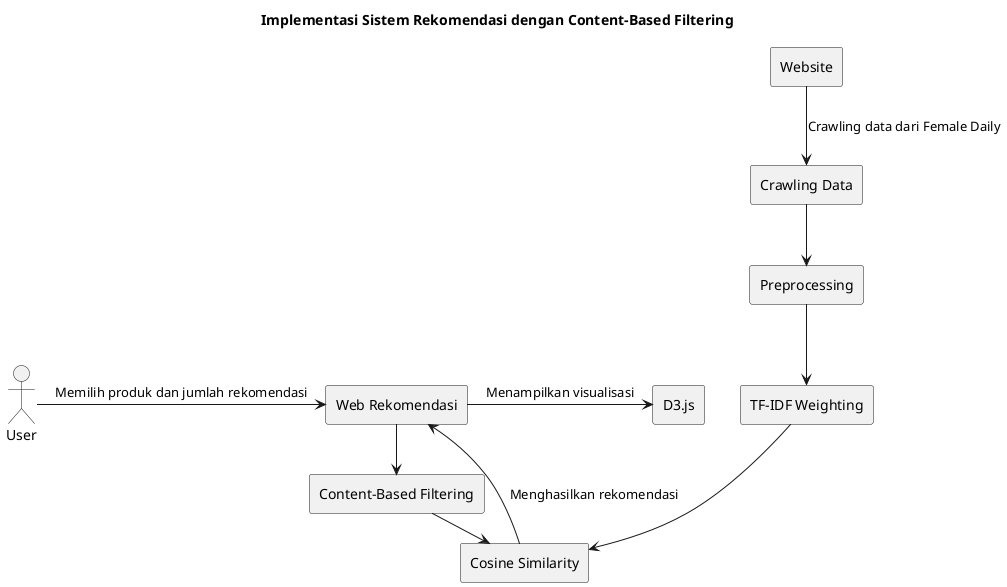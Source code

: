 @startuml

title Implementasi Sistem Rekomendasi dengan Content-Based Filtering

skinparam packageStyle rectangle

actor User

rectangle "Website" as website
rectangle "Crawling Data" as crawler
rectangle "Preprocessing" as preprocessing
rectangle "TF-IDF Weighting" as tfidf
rectangle "Cosine Similarity" as cosine
rectangle "Content-Based Filtering" as filtering
rectangle "Web Rekomendasi" as hasil
rectangle "D3.js" as d3

User -> hasil : Memilih produk dan jumlah rekomendasi
hasil -> filtering : Mengirim data produk yang dipilih
website --> crawler : Crawling data dari Female Daily
crawler --> preprocessing
preprocessing --> tfidf
tfidf --> cosine
filtering -> cosine : Mencari kemiripan nilai cosine similarity
cosine --> hasil : Menghasilkan rekomendasi
hasil -> d3 : Menampilkan visualisasi

@enduml
